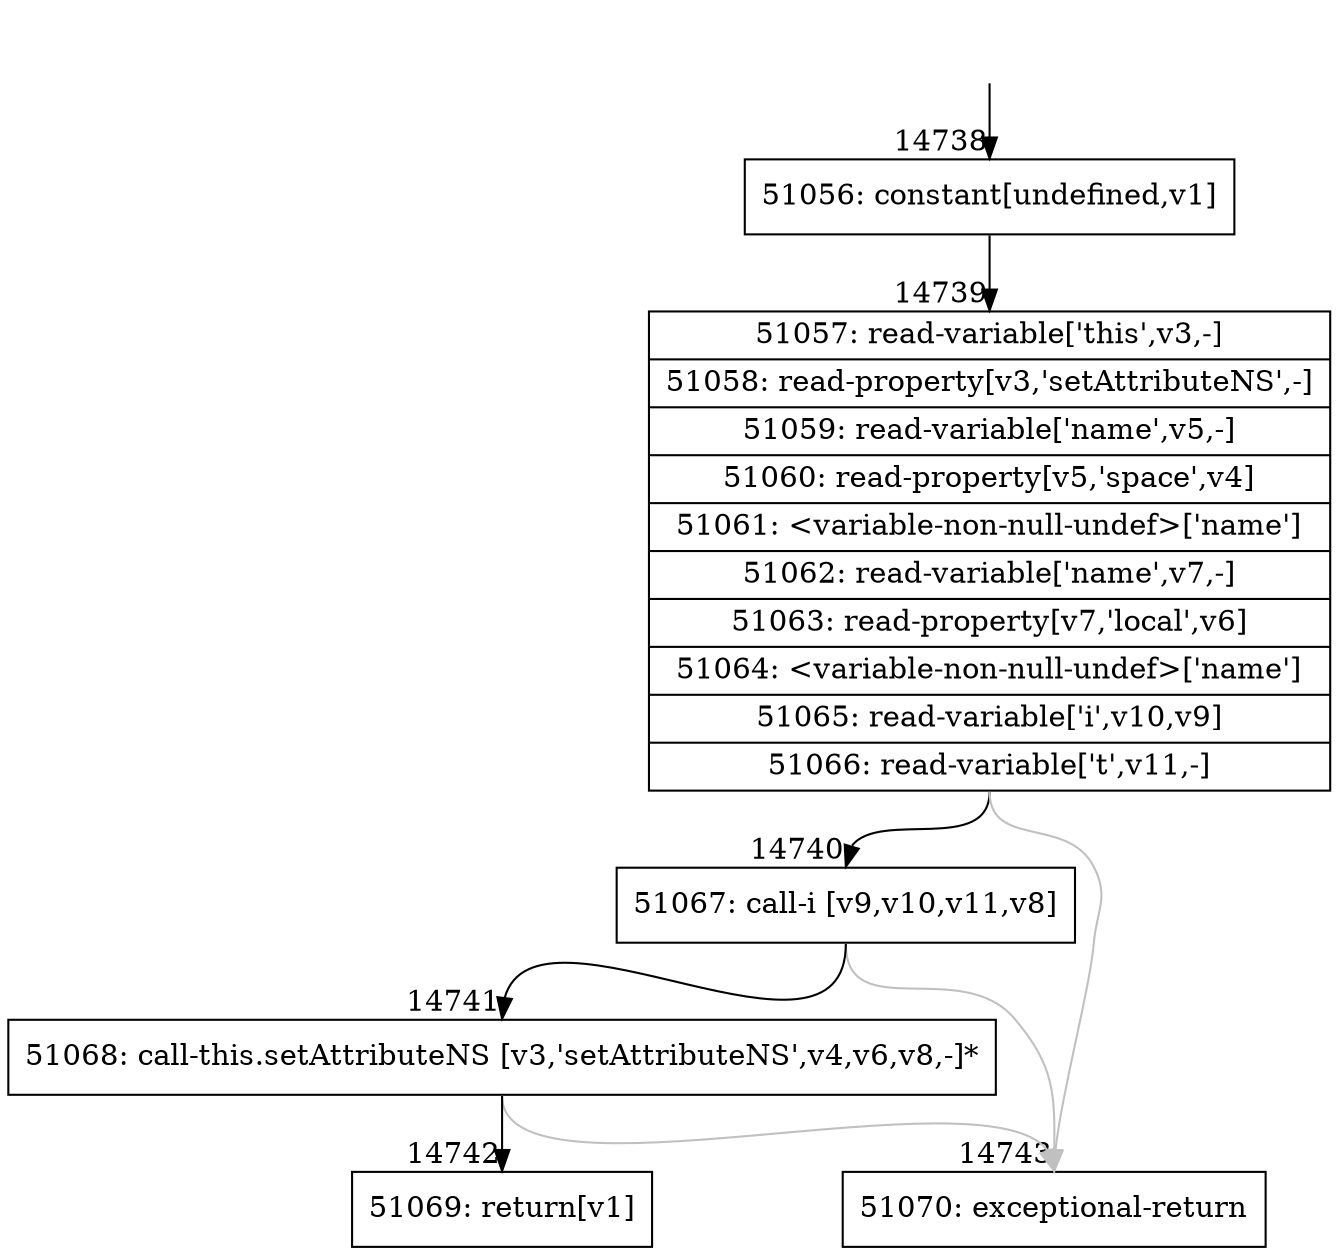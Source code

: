 digraph {
rankdir="TD"
BB_entry1373[shape=none,label=""];
BB_entry1373 -> BB14738 [tailport=s, headport=n, headlabel="    14738"]
BB14738 [shape=record label="{51056: constant[undefined,v1]}" ] 
BB14738 -> BB14739 [tailport=s, headport=n, headlabel="      14739"]
BB14739 [shape=record label="{51057: read-variable['this',v3,-]|51058: read-property[v3,'setAttributeNS',-]|51059: read-variable['name',v5,-]|51060: read-property[v5,'space',v4]|51061: \<variable-non-null-undef\>['name']|51062: read-variable['name',v7,-]|51063: read-property[v7,'local',v6]|51064: \<variable-non-null-undef\>['name']|51065: read-variable['i',v10,v9]|51066: read-variable['t',v11,-]}" ] 
BB14739 -> BB14740 [tailport=s, headport=n, headlabel="      14740"]
BB14739 -> BB14743 [tailport=s, headport=n, color=gray, headlabel="      14743"]
BB14740 [shape=record label="{51067: call-i [v9,v10,v11,v8]}" ] 
BB14740 -> BB14741 [tailport=s, headport=n, headlabel="      14741"]
BB14740 -> BB14743 [tailport=s, headport=n, color=gray]
BB14741 [shape=record label="{51068: call-this.setAttributeNS [v3,'setAttributeNS',v4,v6,v8,-]*}" ] 
BB14741 -> BB14742 [tailport=s, headport=n, headlabel="      14742"]
BB14741 -> BB14743 [tailport=s, headport=n, color=gray]
BB14742 [shape=record label="{51069: return[v1]}" ] 
BB14743 [shape=record label="{51070: exceptional-return}" ] 
//#$~ 8726
}
